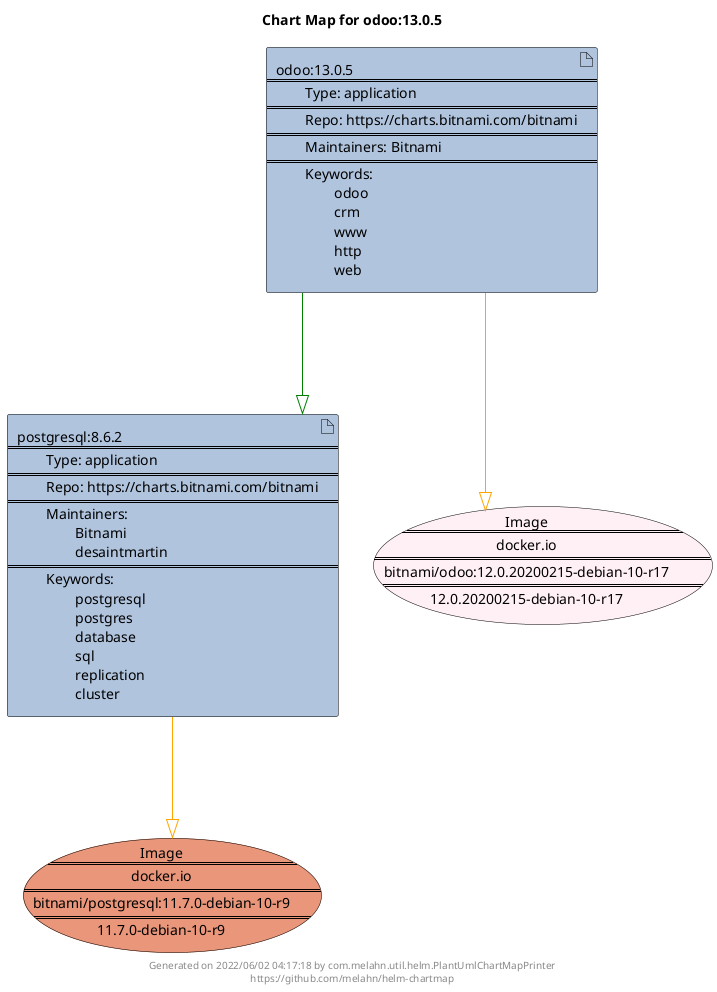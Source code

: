 @startuml
skinparam linetype ortho
skinparam backgroundColor white
skinparam usecaseBorderColor black
skinparam usecaseArrowColor LightSlateGray
skinparam artifactBorderColor black
skinparam artifactArrowColor LightSlateGray

title Chart Map for odoo:13.0.5

'There are 2 referenced Helm Charts
artifact "postgresql:8.6.2\n====\n\tType: application\n====\n\tRepo: https://charts.bitnami.com/bitnami\n====\n\tMaintainers: \n\t\tBitnami\n\t\tdesaintmartin\n====\n\tKeywords: \n\t\tpostgresql\n\t\tpostgres\n\t\tdatabase\n\t\tsql\n\t\treplication\n\t\tcluster" as postgresql_8_6_2 #LightSteelBlue
artifact "odoo:13.0.5\n====\n\tType: application\n====\n\tRepo: https://charts.bitnami.com/bitnami\n====\n\tMaintainers: Bitnami\n====\n\tKeywords: \n\t\todoo\n\t\tcrm\n\t\twww\n\t\thttp\n\t\tweb" as odoo_13_0_5 #LightSteelBlue

'There are 2 referenced Docker Images
usecase "Image\n====\ndocker.io\n====\nbitnami/postgresql:11.7.0-debian-10-r9\n====\n11.7.0-debian-10-r9" as docker_io_bitnami_postgresql_11_7_0_debian_10_r9 #DarkSalmon
usecase "Image\n====\ndocker.io\n====\nbitnami/odoo:12.0.20200215-debian-10-r17\n====\n12.0.20200215-debian-10-r17" as docker_io_bitnami_odoo_12_0_20200215_debian_10_r17 #LavenderBlush

'Chart Dependencies
odoo_13_0_5--[#green]-|>postgresql_8_6_2
postgresql_8_6_2--[#orange]-|>docker_io_bitnami_postgresql_11_7_0_debian_10_r9
odoo_13_0_5--[#orange]-|>docker_io_bitnami_odoo_12_0_20200215_debian_10_r17

center footer Generated on 2022/06/02 04:17:18 by com.melahn.util.helm.PlantUmlChartMapPrinter\nhttps://github.com/melahn/helm-chartmap
@enduml
